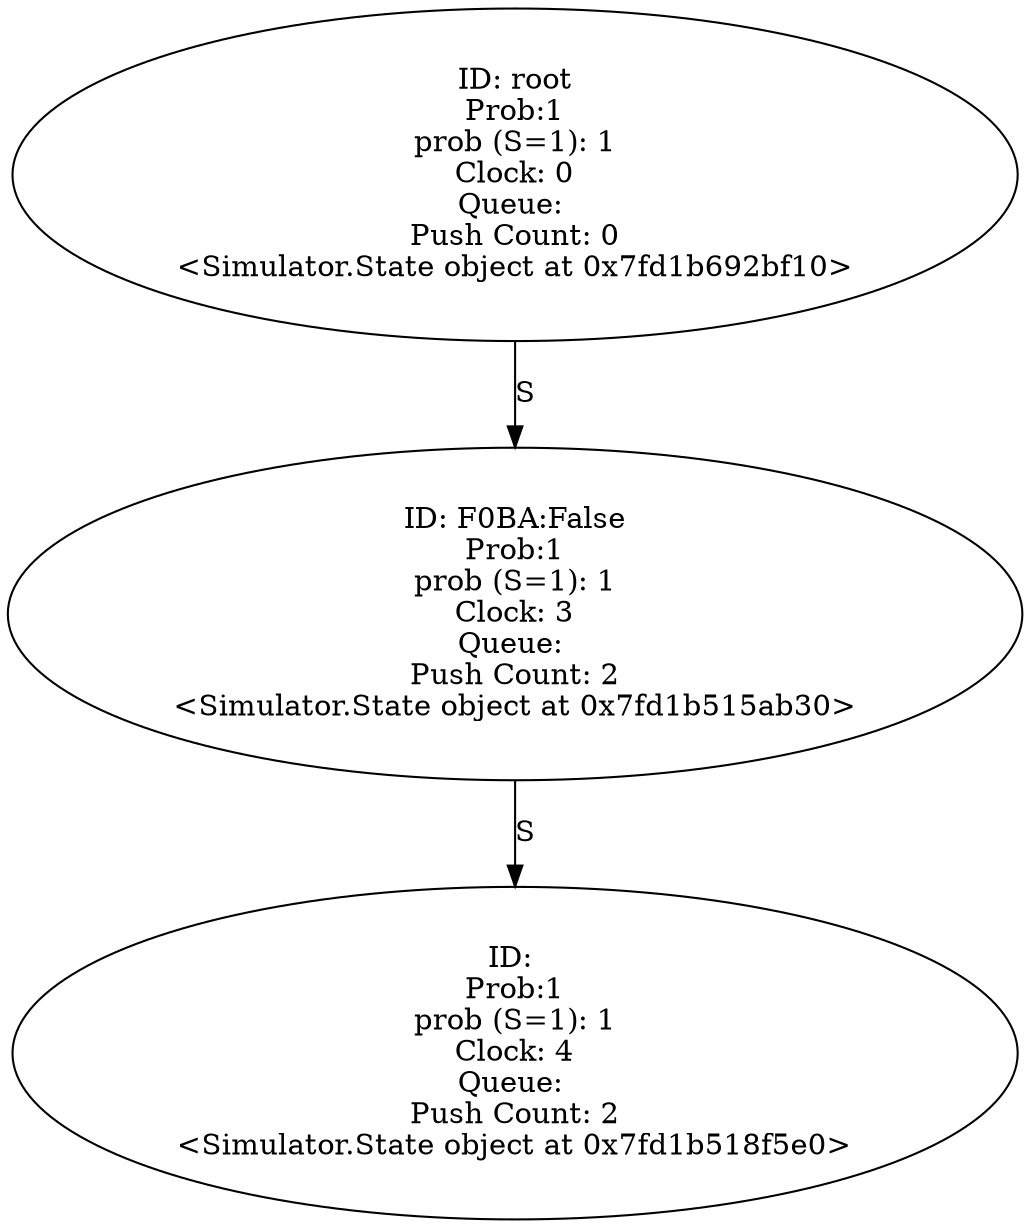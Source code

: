 digraph "./Output/two_pulls.wrp" {
	<Simulator.State object at 0x7fd1b692bf10> [label="ID: root
Prob:1
prob (S=1): 1
Clock: 0
Queue: 
Push Count: 0
<Simulator.State object at 0x7fd1b692bf10>"]
	<Simulator.State object at 0x7fd1b692bf10> -> <Simulator.State object at 0x7fd1b515ab30> [label=S]
	<Simulator.State object at 0x7fd1b515ab30> [label="ID: F0BA:False
Prob:1
prob (S=1): 1
Clock: 3
Queue: 
Push Count: 2
<Simulator.State object at 0x7fd1b515ab30>"]
	<Simulator.State object at 0x7fd1b515ab30> -> <Simulator.State object at 0x7fd1b518f5e0> [label=S]
	<Simulator.State object at 0x7fd1b518f5e0> [label="ID: 
Prob:1
prob (S=1): 1
Clock: 4
Queue: 
Push Count: 2
<Simulator.State object at 0x7fd1b518f5e0>"]
}
